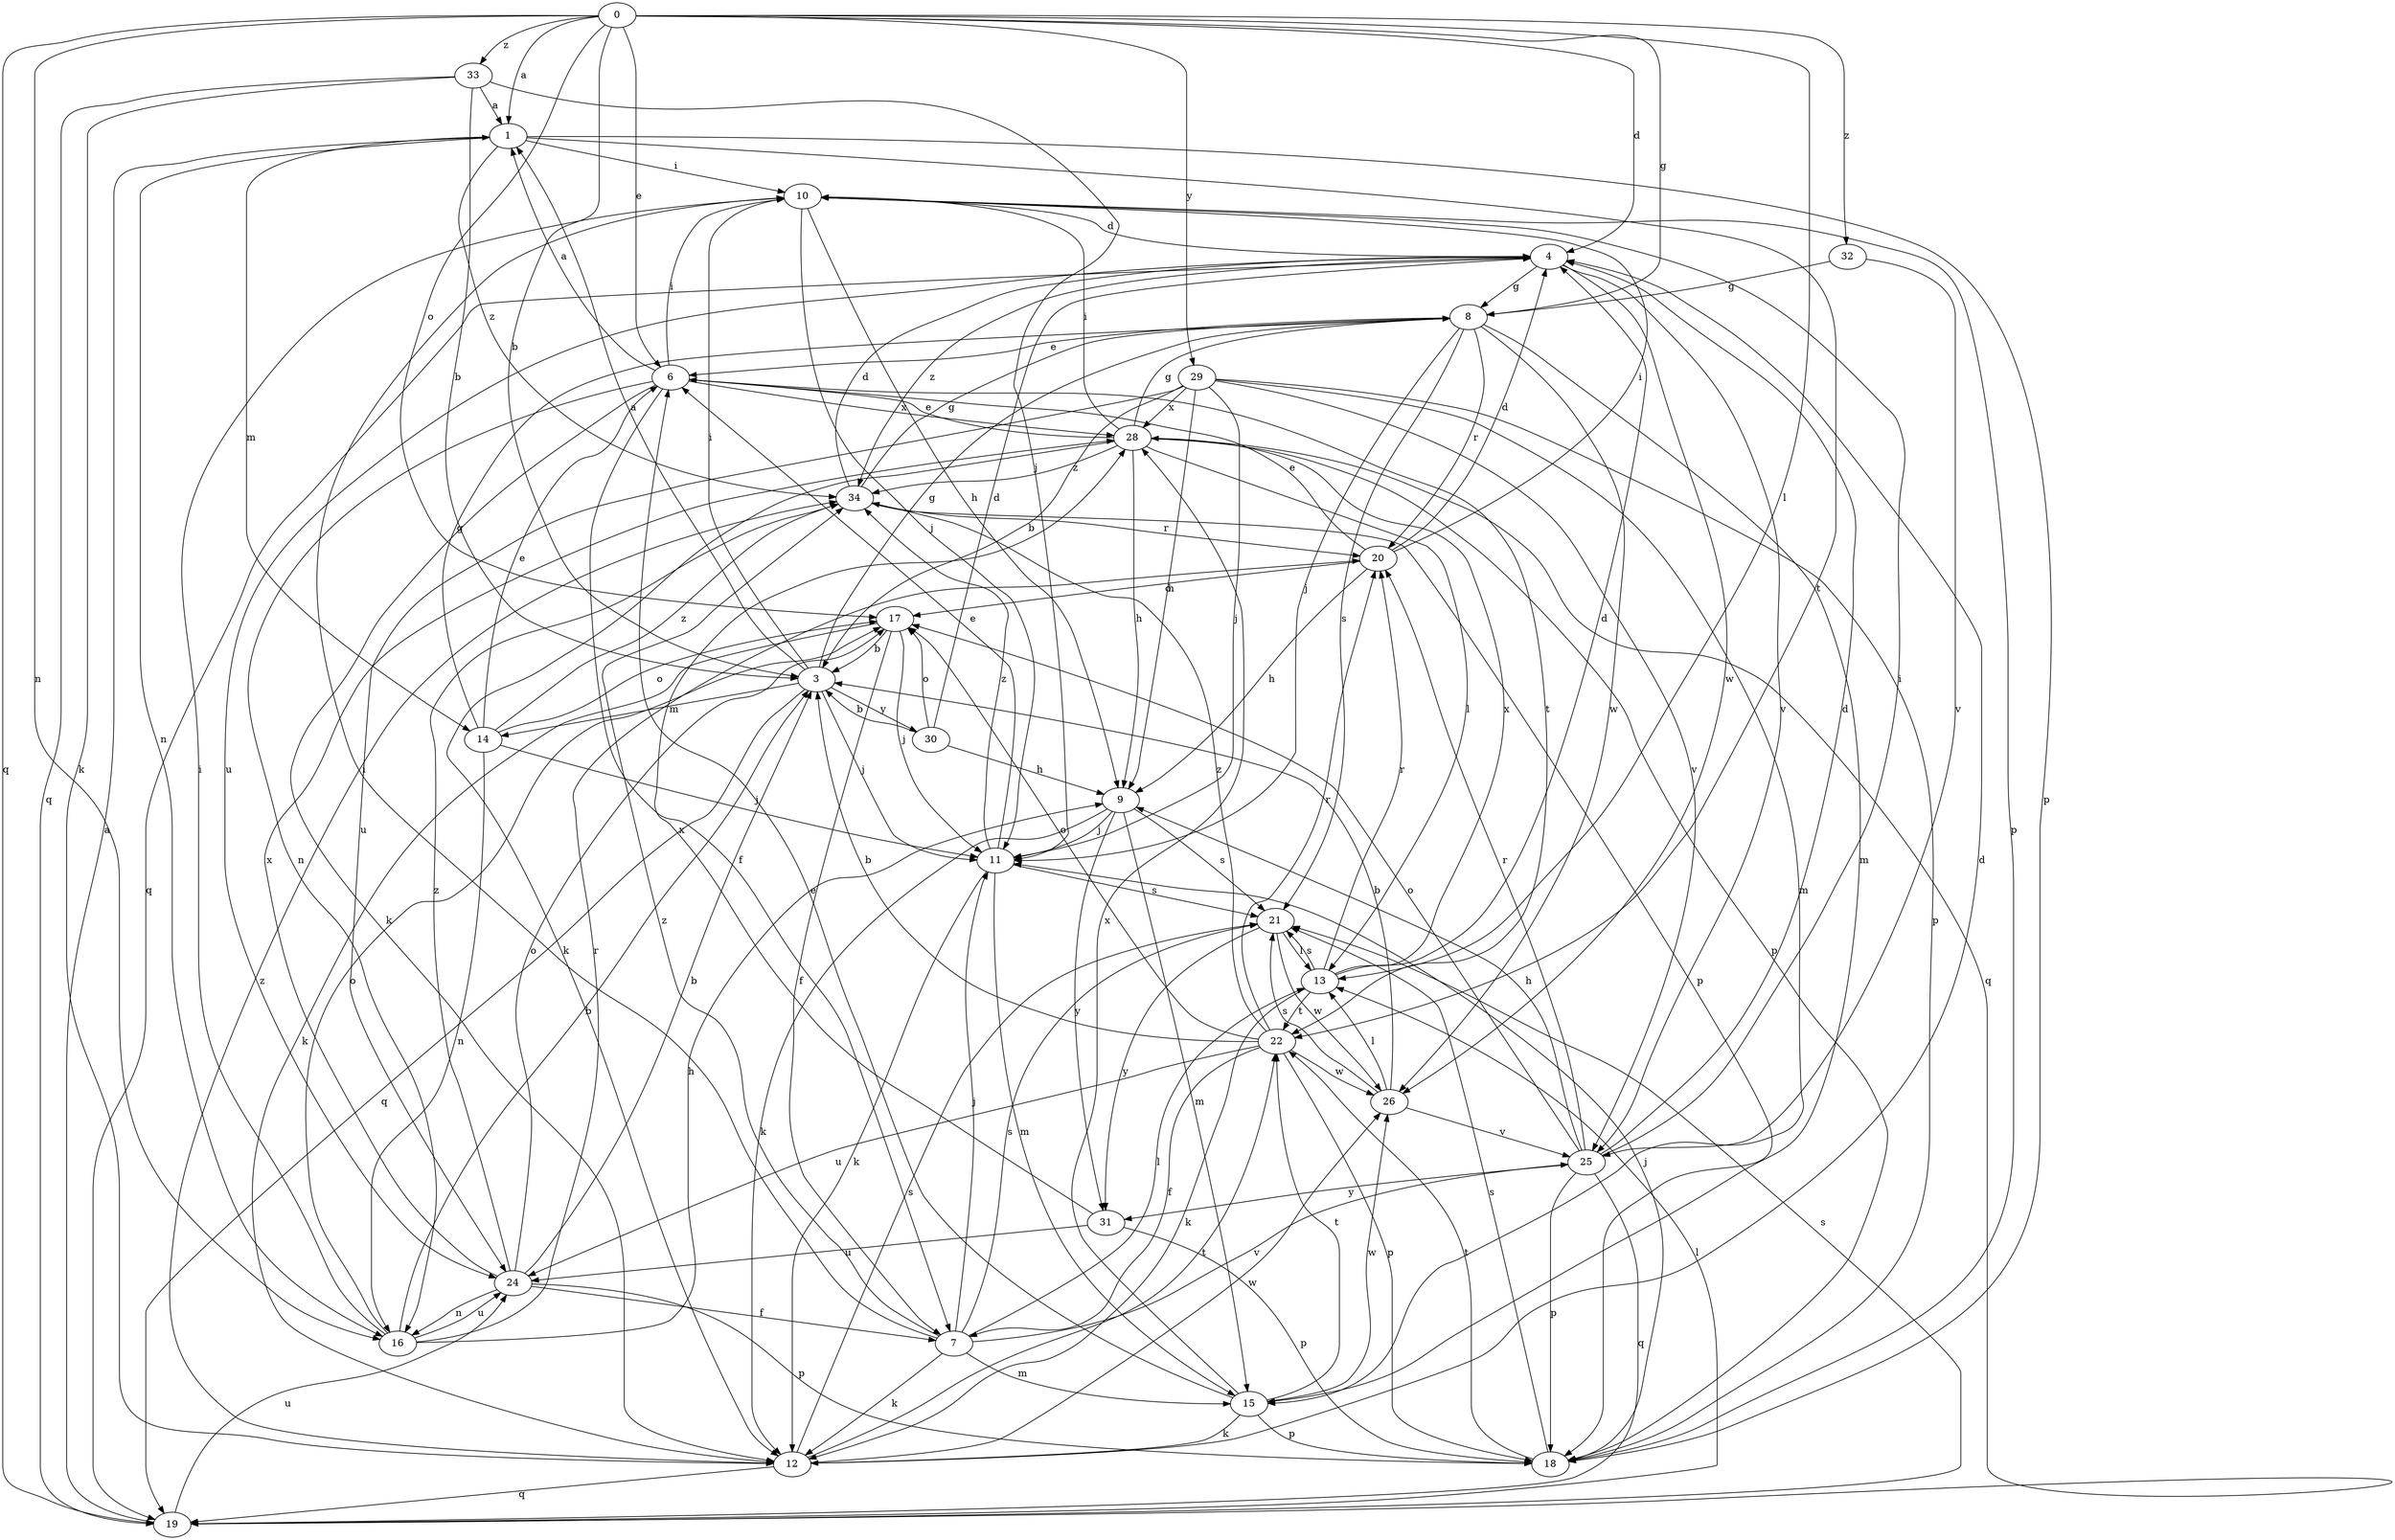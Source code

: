 strict digraph  {
0;
1;
3;
4;
6;
7;
8;
9;
10;
11;
12;
13;
14;
15;
16;
17;
18;
19;
20;
21;
22;
24;
25;
26;
28;
29;
30;
31;
32;
33;
34;
0 -> 1  [label=a];
0 -> 3  [label=b];
0 -> 4  [label=d];
0 -> 6  [label=e];
0 -> 8  [label=g];
0 -> 13  [label=l];
0 -> 16  [label=n];
0 -> 17  [label=o];
0 -> 19  [label=q];
0 -> 29  [label=y];
0 -> 32  [label=z];
0 -> 33  [label=z];
1 -> 10  [label=i];
1 -> 14  [label=m];
1 -> 16  [label=n];
1 -> 18  [label=p];
1 -> 22  [label=t];
1 -> 34  [label=z];
3 -> 1  [label=a];
3 -> 8  [label=g];
3 -> 10  [label=i];
3 -> 11  [label=j];
3 -> 14  [label=m];
3 -> 19  [label=q];
3 -> 30  [label=y];
4 -> 8  [label=g];
4 -> 19  [label=q];
4 -> 24  [label=u];
4 -> 25  [label=v];
4 -> 26  [label=w];
4 -> 34  [label=z];
6 -> 1  [label=a];
6 -> 7  [label=f];
6 -> 10  [label=i];
6 -> 12  [label=k];
6 -> 16  [label=n];
6 -> 22  [label=t];
6 -> 28  [label=x];
7 -> 10  [label=i];
7 -> 11  [label=j];
7 -> 12  [label=k];
7 -> 13  [label=l];
7 -> 15  [label=m];
7 -> 21  [label=s];
7 -> 25  [label=v];
7 -> 34  [label=z];
8 -> 6  [label=e];
8 -> 11  [label=j];
8 -> 15  [label=m];
8 -> 20  [label=r];
8 -> 21  [label=s];
8 -> 26  [label=w];
9 -> 11  [label=j];
9 -> 12  [label=k];
9 -> 15  [label=m];
9 -> 21  [label=s];
9 -> 31  [label=y];
10 -> 4  [label=d];
10 -> 9  [label=h];
10 -> 11  [label=j];
10 -> 18  [label=p];
11 -> 6  [label=e];
11 -> 12  [label=k];
11 -> 15  [label=m];
11 -> 21  [label=s];
11 -> 34  [label=z];
12 -> 4  [label=d];
12 -> 19  [label=q];
12 -> 21  [label=s];
12 -> 22  [label=t];
12 -> 26  [label=w];
12 -> 34  [label=z];
13 -> 4  [label=d];
13 -> 12  [label=k];
13 -> 20  [label=r];
13 -> 21  [label=s];
13 -> 22  [label=t];
13 -> 28  [label=x];
14 -> 6  [label=e];
14 -> 8  [label=g];
14 -> 11  [label=j];
14 -> 16  [label=n];
14 -> 17  [label=o];
14 -> 34  [label=z];
15 -> 6  [label=e];
15 -> 12  [label=k];
15 -> 18  [label=p];
15 -> 22  [label=t];
15 -> 26  [label=w];
15 -> 28  [label=x];
16 -> 3  [label=b];
16 -> 9  [label=h];
16 -> 10  [label=i];
16 -> 17  [label=o];
16 -> 20  [label=r];
16 -> 24  [label=u];
17 -> 3  [label=b];
17 -> 7  [label=f];
17 -> 11  [label=j];
17 -> 12  [label=k];
18 -> 11  [label=j];
18 -> 21  [label=s];
18 -> 22  [label=t];
19 -> 1  [label=a];
19 -> 13  [label=l];
19 -> 21  [label=s];
19 -> 24  [label=u];
20 -> 4  [label=d];
20 -> 6  [label=e];
20 -> 9  [label=h];
20 -> 10  [label=i];
20 -> 17  [label=o];
21 -> 13  [label=l];
21 -> 26  [label=w];
21 -> 31  [label=y];
22 -> 3  [label=b];
22 -> 7  [label=f];
22 -> 17  [label=o];
22 -> 18  [label=p];
22 -> 20  [label=r];
22 -> 24  [label=u];
22 -> 26  [label=w];
22 -> 34  [label=z];
24 -> 3  [label=b];
24 -> 7  [label=f];
24 -> 16  [label=n];
24 -> 17  [label=o];
24 -> 18  [label=p];
24 -> 28  [label=x];
24 -> 34  [label=z];
25 -> 4  [label=d];
25 -> 9  [label=h];
25 -> 10  [label=i];
25 -> 17  [label=o];
25 -> 18  [label=p];
25 -> 19  [label=q];
25 -> 20  [label=r];
25 -> 31  [label=y];
26 -> 3  [label=b];
26 -> 13  [label=l];
26 -> 21  [label=s];
26 -> 25  [label=v];
28 -> 6  [label=e];
28 -> 8  [label=g];
28 -> 9  [label=h];
28 -> 10  [label=i];
28 -> 12  [label=k];
28 -> 13  [label=l];
28 -> 18  [label=p];
28 -> 19  [label=q];
28 -> 34  [label=z];
29 -> 3  [label=b];
29 -> 9  [label=h];
29 -> 11  [label=j];
29 -> 15  [label=m];
29 -> 18  [label=p];
29 -> 24  [label=u];
29 -> 25  [label=v];
29 -> 28  [label=x];
30 -> 3  [label=b];
30 -> 4  [label=d];
30 -> 9  [label=h];
30 -> 17  [label=o];
31 -> 18  [label=p];
31 -> 24  [label=u];
31 -> 28  [label=x];
32 -> 8  [label=g];
32 -> 25  [label=v];
33 -> 1  [label=a];
33 -> 3  [label=b];
33 -> 11  [label=j];
33 -> 12  [label=k];
33 -> 19  [label=q];
34 -> 4  [label=d];
34 -> 8  [label=g];
34 -> 18  [label=p];
34 -> 20  [label=r];
}
